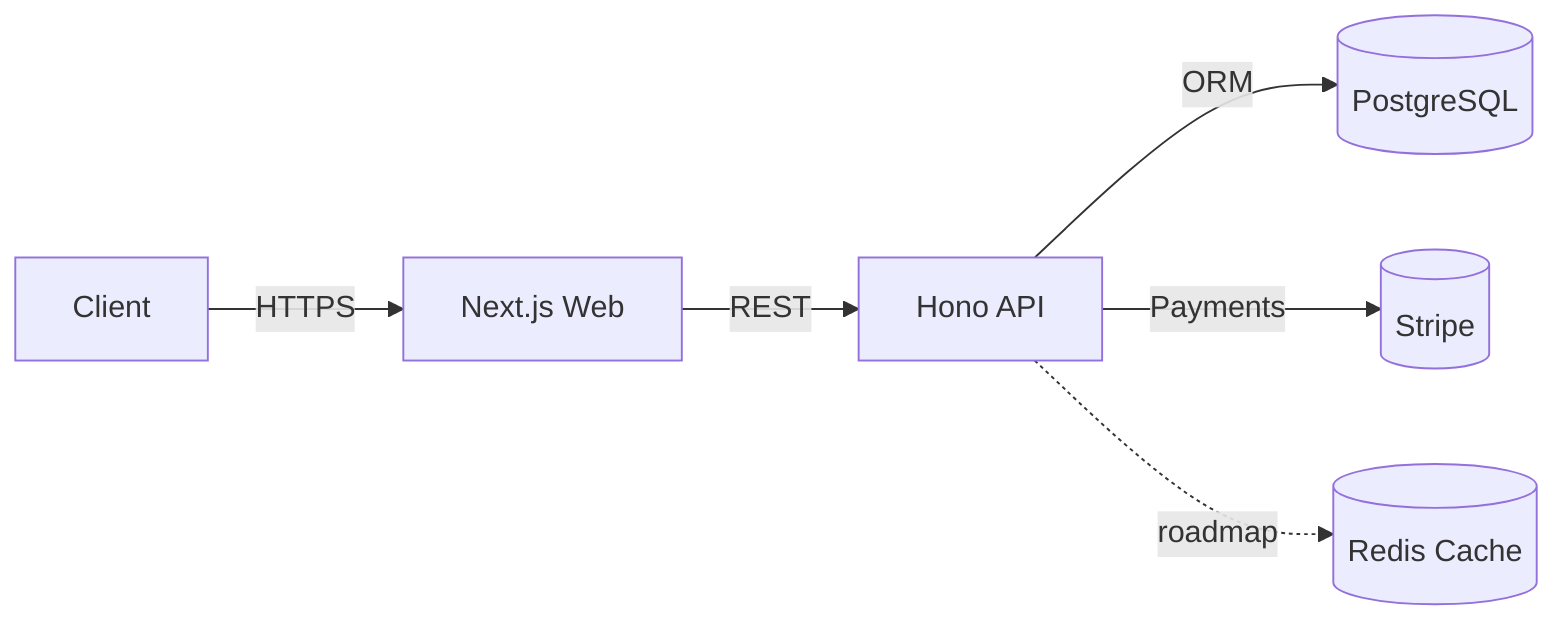 %% Mermaid diagram placeholder for automated exports
flowchart LR
  Client -->|HTTPS| WebApp[Next.js Web]
  WebApp -->|REST| ApiService[Hono API]
  ApiService -->|ORM| Postgres[(PostgreSQL)]
  ApiService -->|Payments| Stripe[(Stripe)]
  ApiService -. roadmap .-> Redis[(Redis Cache)]